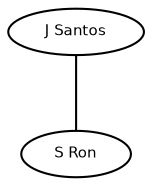 graph G {
size="3,3";
node [fontsize=7, fontname="Helvetica"];
edge [fontsize=7, fontname="Helvetica"];
node0 [label="J Santos", width=0.27433100247,height=0.27433100247];
node1 [label="S Ron", width=0.27433100247,height=0.27433100247];
node0 -- node1 [label=""];
}

